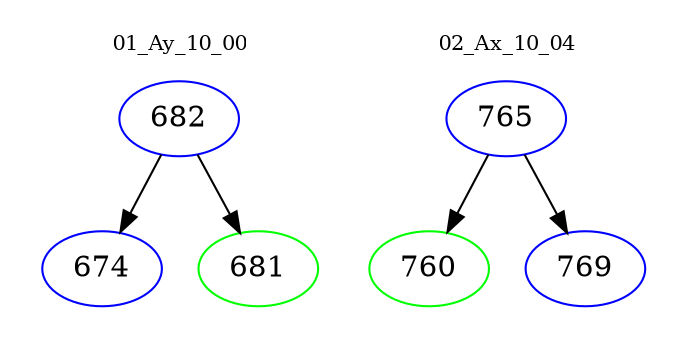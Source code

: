 digraph{
subgraph cluster_0 {
color = white
label = "01_Ay_10_00";
fontsize=10;
T0_682 [label="682", color="blue"]
T0_682 -> T0_674 [color="black"]
T0_674 [label="674", color="blue"]
T0_682 -> T0_681 [color="black"]
T0_681 [label="681", color="green"]
}
subgraph cluster_1 {
color = white
label = "02_Ax_10_04";
fontsize=10;
T1_765 [label="765", color="blue"]
T1_765 -> T1_760 [color="black"]
T1_760 [label="760", color="green"]
T1_765 -> T1_769 [color="black"]
T1_769 [label="769", color="blue"]
}
}
